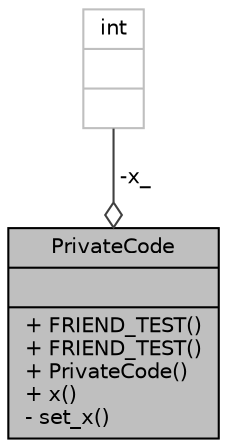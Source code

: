 digraph "PrivateCode"
{
 // LATEX_PDF_SIZE
  bgcolor="transparent";
  edge [fontname="Helvetica",fontsize="10",labelfontname="Helvetica",labelfontsize="10"];
  node [fontname="Helvetica",fontsize="10",shape=record];
  Node1 [label="{PrivateCode\n||+ FRIEND_TEST()\l+ FRIEND_TEST()\l+ PrivateCode()\l+ x()\l- set_x()\l}",height=0.2,width=0.4,color="black", fillcolor="grey75", style="filled", fontcolor="black",tooltip=" "];
  Node2 -> Node1 [color="grey25",fontsize="10",style="solid",label=" -x_" ,arrowhead="odiamond",fontname="Helvetica"];
  Node2 [label="{int\n||}",height=0.2,width=0.4,color="grey75",tooltip=" "];
}
